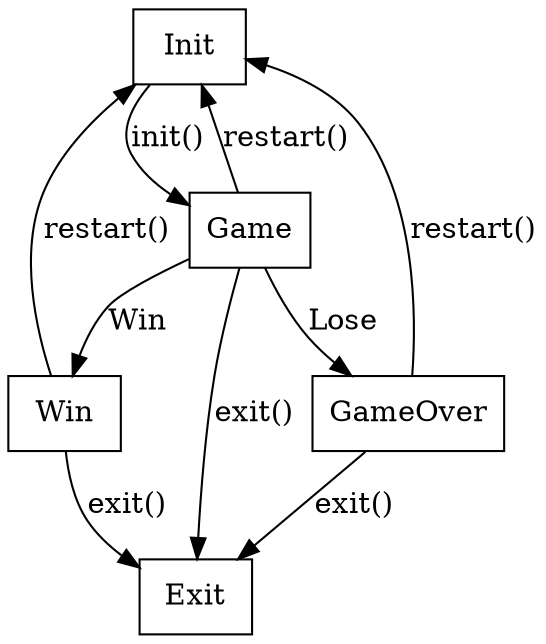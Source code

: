 digraph {
    node[shape="record"]
    Init->Game[label="init()"]
    Game->Init[label="restart()"]
    Game->Win[label="Win"]
    Game->Exit[label="exit()"]
    Game->GameOver[label="Lose"]
    Win->Init[label="restart()"]
    Win->Exit[label="exit()"]
    GameOver->Exit[label="exit()"]
    GameOver->Init[label="restart()"]
}
